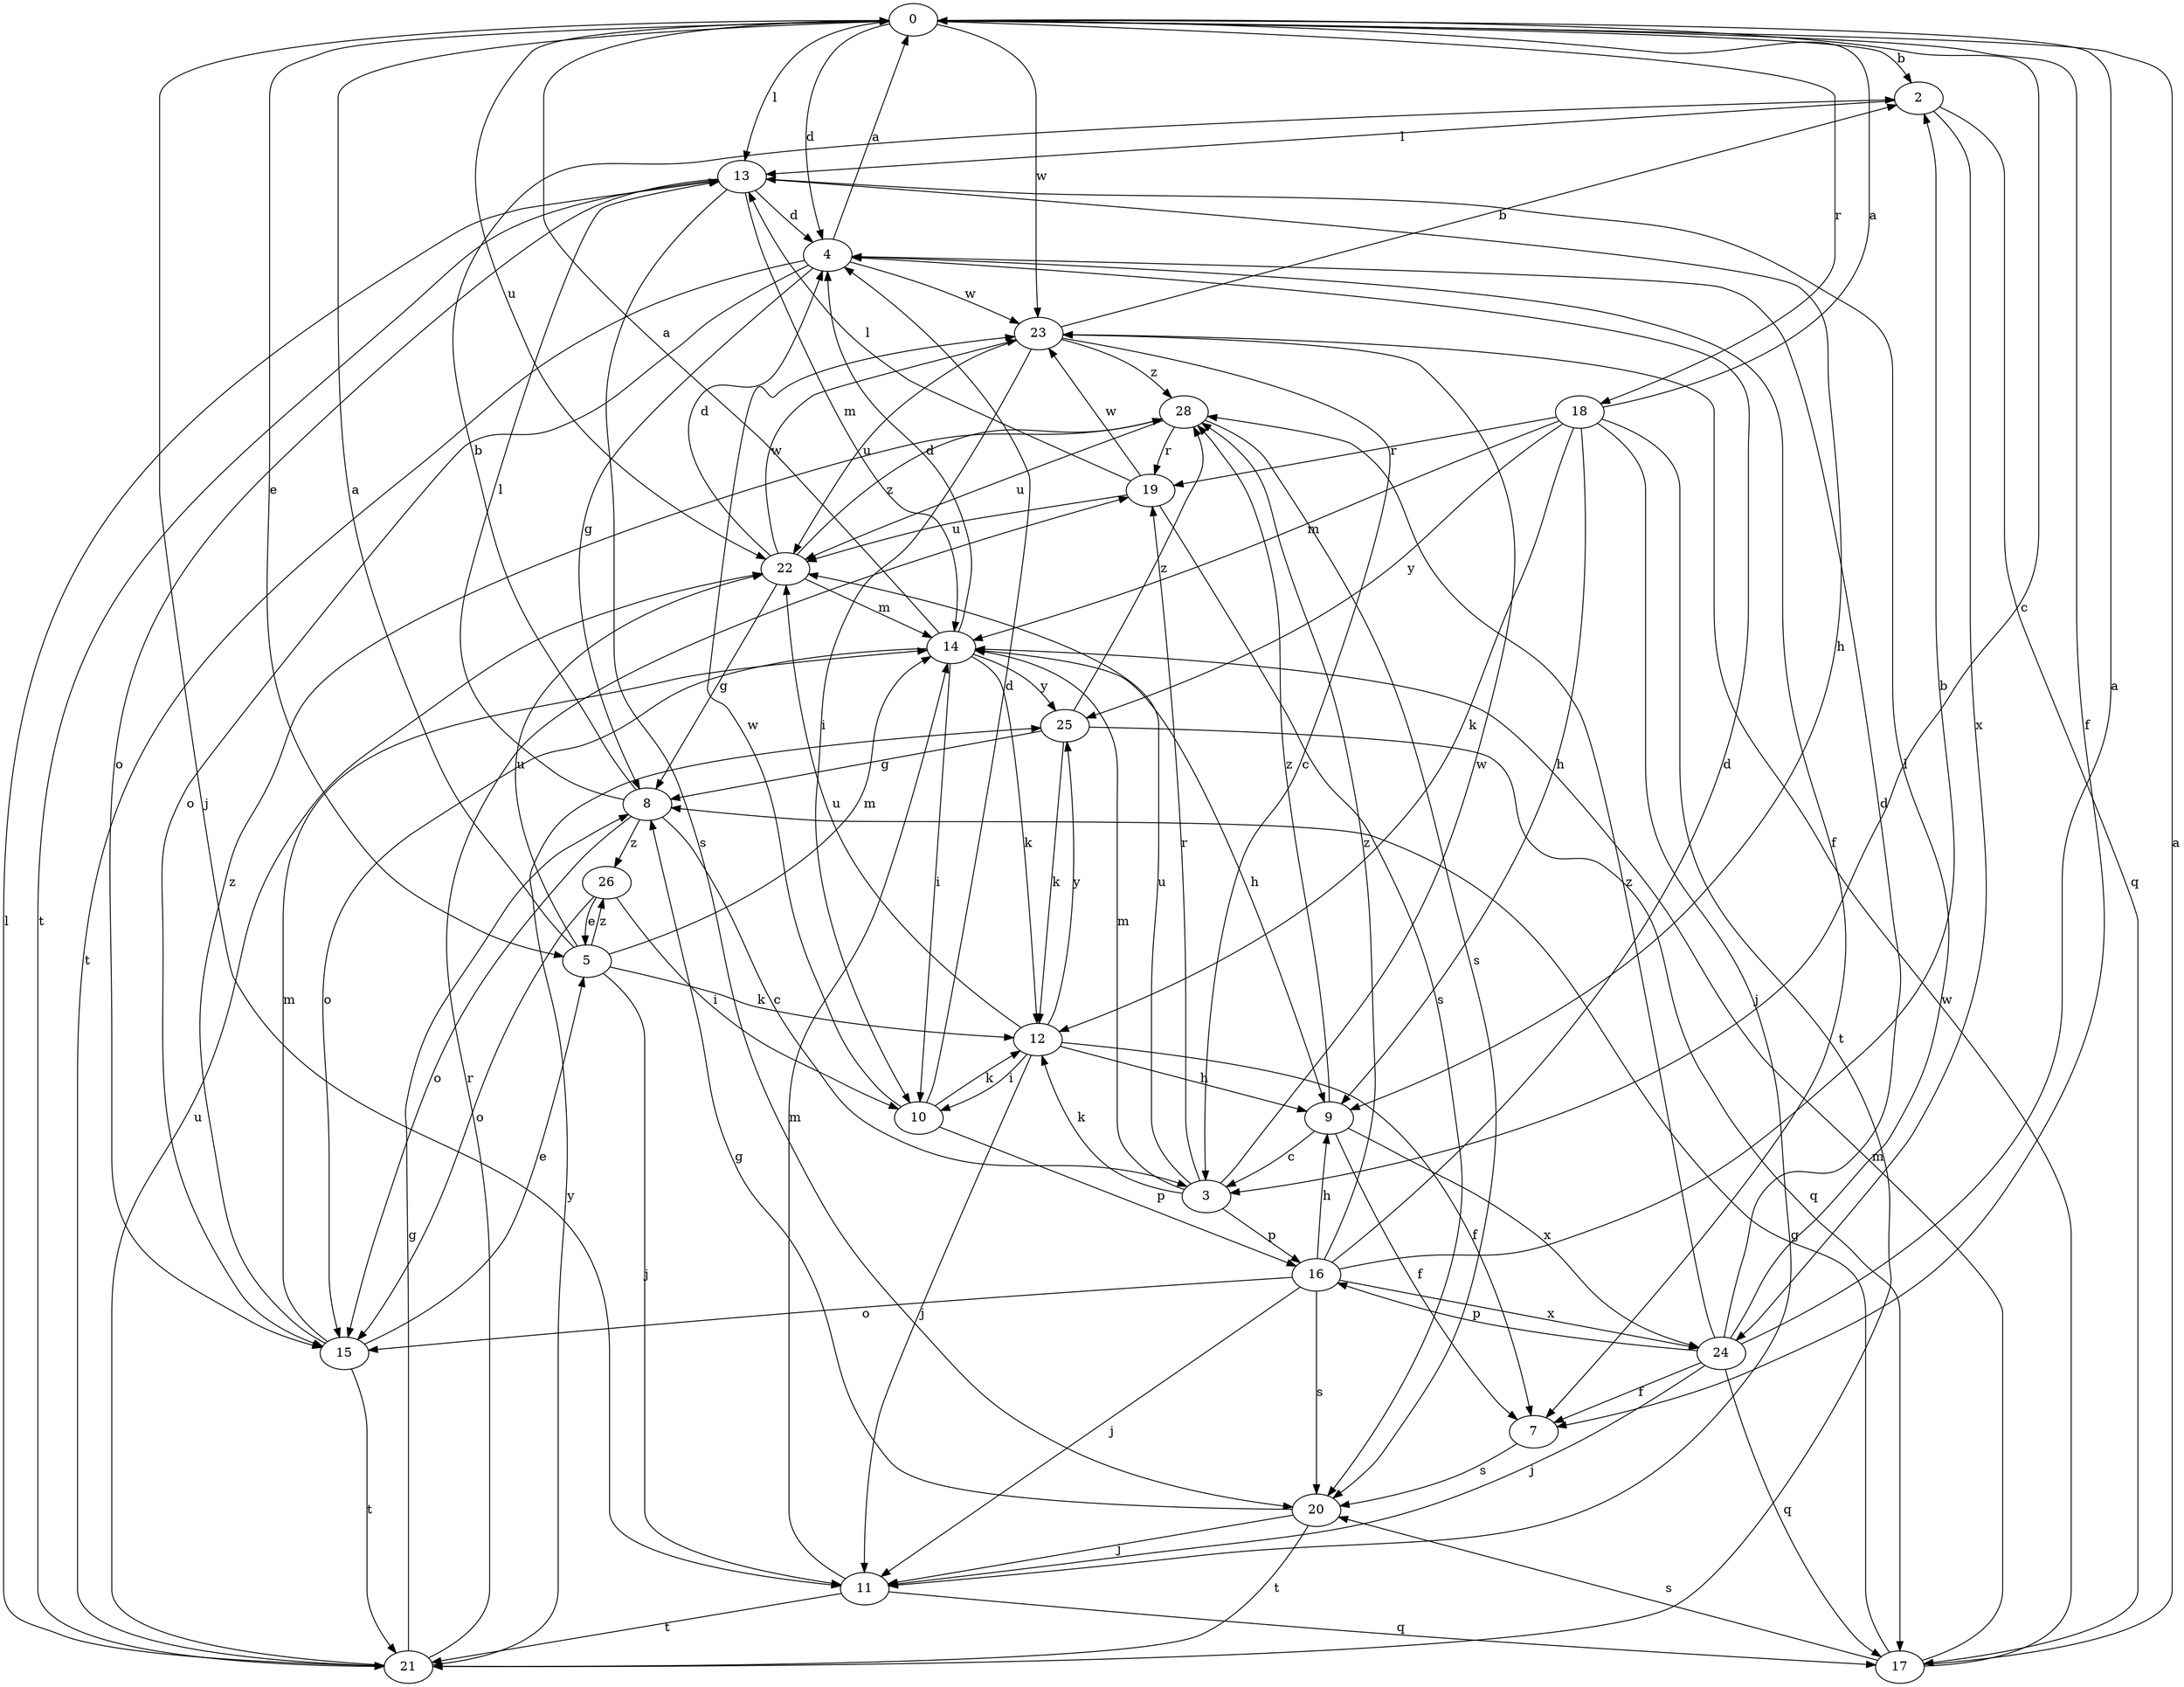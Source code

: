 strict digraph  {
0;
2;
3;
4;
5;
7;
8;
9;
10;
11;
12;
13;
14;
15;
16;
17;
18;
19;
20;
21;
22;
23;
24;
25;
26;
28;
0 -> 2  [label=b];
0 -> 3  [label=c];
0 -> 4  [label=d];
0 -> 5  [label=e];
0 -> 7  [label=f];
0 -> 11  [label=j];
0 -> 13  [label=l];
0 -> 18  [label=r];
0 -> 22  [label=u];
0 -> 23  [label=w];
2 -> 13  [label=l];
2 -> 17  [label=q];
2 -> 24  [label=x];
3 -> 12  [label=k];
3 -> 14  [label=m];
3 -> 16  [label=p];
3 -> 19  [label=r];
3 -> 22  [label=u];
3 -> 23  [label=w];
4 -> 0  [label=a];
4 -> 7  [label=f];
4 -> 8  [label=g];
4 -> 15  [label=o];
4 -> 21  [label=t];
4 -> 23  [label=w];
5 -> 0  [label=a];
5 -> 11  [label=j];
5 -> 12  [label=k];
5 -> 14  [label=m];
5 -> 22  [label=u];
5 -> 26  [label=z];
7 -> 20  [label=s];
8 -> 2  [label=b];
8 -> 3  [label=c];
8 -> 13  [label=l];
8 -> 15  [label=o];
8 -> 26  [label=z];
9 -> 3  [label=c];
9 -> 7  [label=f];
9 -> 24  [label=x];
9 -> 28  [label=z];
10 -> 4  [label=d];
10 -> 12  [label=k];
10 -> 16  [label=p];
10 -> 23  [label=w];
11 -> 14  [label=m];
11 -> 17  [label=q];
11 -> 21  [label=t];
12 -> 7  [label=f];
12 -> 9  [label=h];
12 -> 10  [label=i];
12 -> 11  [label=j];
12 -> 22  [label=u];
12 -> 25  [label=y];
13 -> 4  [label=d];
13 -> 9  [label=h];
13 -> 14  [label=m];
13 -> 15  [label=o];
13 -> 20  [label=s];
13 -> 21  [label=t];
14 -> 0  [label=a];
14 -> 4  [label=d];
14 -> 9  [label=h];
14 -> 10  [label=i];
14 -> 12  [label=k];
14 -> 15  [label=o];
14 -> 25  [label=y];
15 -> 5  [label=e];
15 -> 14  [label=m];
15 -> 21  [label=t];
15 -> 28  [label=z];
16 -> 2  [label=b];
16 -> 4  [label=d];
16 -> 9  [label=h];
16 -> 11  [label=j];
16 -> 15  [label=o];
16 -> 20  [label=s];
16 -> 24  [label=x];
16 -> 28  [label=z];
17 -> 0  [label=a];
17 -> 8  [label=g];
17 -> 14  [label=m];
17 -> 20  [label=s];
17 -> 23  [label=w];
18 -> 0  [label=a];
18 -> 9  [label=h];
18 -> 11  [label=j];
18 -> 12  [label=k];
18 -> 14  [label=m];
18 -> 19  [label=r];
18 -> 21  [label=t];
18 -> 25  [label=y];
19 -> 13  [label=l];
19 -> 20  [label=s];
19 -> 22  [label=u];
19 -> 23  [label=w];
20 -> 8  [label=g];
20 -> 11  [label=j];
20 -> 21  [label=t];
21 -> 8  [label=g];
21 -> 13  [label=l];
21 -> 19  [label=r];
21 -> 22  [label=u];
21 -> 25  [label=y];
22 -> 4  [label=d];
22 -> 8  [label=g];
22 -> 14  [label=m];
22 -> 23  [label=w];
22 -> 28  [label=z];
23 -> 2  [label=b];
23 -> 3  [label=c];
23 -> 10  [label=i];
23 -> 22  [label=u];
23 -> 28  [label=z];
24 -> 0  [label=a];
24 -> 4  [label=d];
24 -> 7  [label=f];
24 -> 11  [label=j];
24 -> 13  [label=l];
24 -> 16  [label=p];
24 -> 17  [label=q];
24 -> 28  [label=z];
25 -> 8  [label=g];
25 -> 12  [label=k];
25 -> 17  [label=q];
25 -> 28  [label=z];
26 -> 5  [label=e];
26 -> 10  [label=i];
26 -> 15  [label=o];
28 -> 19  [label=r];
28 -> 20  [label=s];
28 -> 22  [label=u];
}
